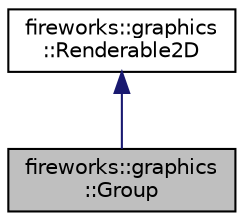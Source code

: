digraph "fireworks::graphics::Group"
{
 // LATEX_PDF_SIZE
  edge [fontname="Helvetica",fontsize="10",labelfontname="Helvetica",labelfontsize="10"];
  node [fontname="Helvetica",fontsize="10",shape=record];
  Node1 [label="fireworks::graphics\l::Group",height=0.2,width=0.4,color="black", fillcolor="grey75", style="filled", fontcolor="black",tooltip="Creates groups of renderables in a hierarchical relative fashion."];
  Node2 -> Node1 [dir="back",color="midnightblue",fontsize="10",style="solid",fontname="Helvetica"];
  Node2 [label="fireworks::graphics\l::Renderable2D",height=0.2,width=0.4,color="black", fillcolor="white", style="filled",URL="$classfireworks_1_1graphics_1_1_renderable2_d.html",tooltip="The Class responsible for drawing the basic Renderable objects onto the screen."];
}
